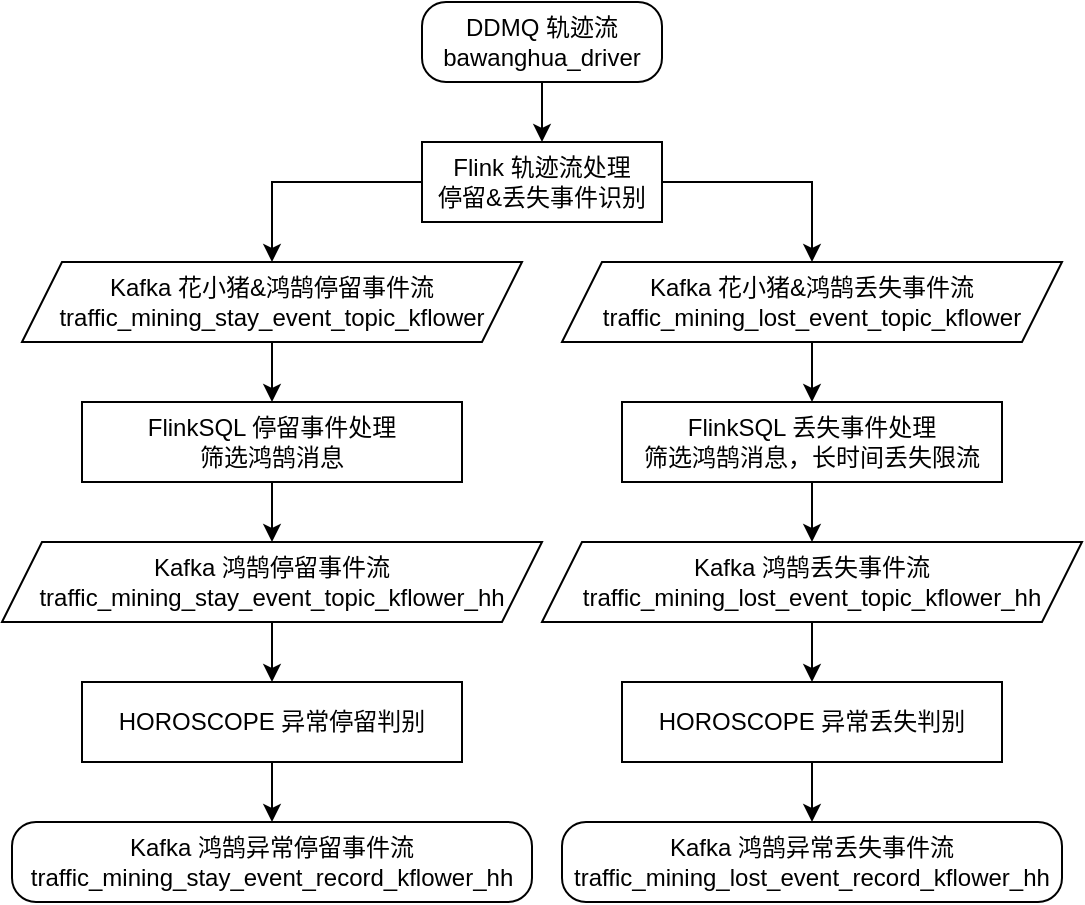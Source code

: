 <mxfile version="20.1.4" type="github">
  <diagram id="Q5jlETRpC0nfuTU64_fI" name="Page-1">
    <mxGraphModel dx="946" dy="459" grid="1" gridSize="10" guides="1" tooltips="1" connect="1" arrows="1" fold="1" page="1" pageScale="1" pageWidth="827" pageHeight="1169" math="0" shadow="0">
      <root>
        <mxCell id="0" />
        <mxCell id="1" parent="0" />
        <mxCell id="jBFLoUk7NR8VaI19FAnz-3" style="edgeStyle=orthogonalEdgeStyle;rounded=0;orthogonalLoop=1;jettySize=auto;html=1;entryX=0.5;entryY=0;entryDx=0;entryDy=0;" parent="1" source="jBFLoUk7NR8VaI19FAnz-1" target="jBFLoUk7NR8VaI19FAnz-4" edge="1">
          <mxGeometry relative="1" as="geometry">
            <mxPoint x="380" y="130" as="targetPoint" />
          </mxGeometry>
        </mxCell>
        <mxCell id="jBFLoUk7NR8VaI19FAnz-1" value="DDMQ 轨迹流&lt;br&gt;bawanghua_driver" style="rounded=1;whiteSpace=wrap;html=1;arcSize=30;" parent="1" vertex="1">
          <mxGeometry x="320" y="40" width="120" height="40" as="geometry" />
        </mxCell>
        <mxCell id="jBFLoUk7NR8VaI19FAnz-11" style="edgeStyle=orthogonalEdgeStyle;rounded=0;orthogonalLoop=1;jettySize=auto;html=1;exitX=1;exitY=0.5;exitDx=0;exitDy=0;entryX=0.5;entryY=0;entryDx=0;entryDy=0;" parent="1" source="jBFLoUk7NR8VaI19FAnz-4" target="jBFLoUk7NR8VaI19FAnz-9" edge="1">
          <mxGeometry relative="1" as="geometry" />
        </mxCell>
        <mxCell id="jBFLoUk7NR8VaI19FAnz-12" style="edgeStyle=orthogonalEdgeStyle;rounded=0;orthogonalLoop=1;jettySize=auto;html=1;exitX=0;exitY=0.5;exitDx=0;exitDy=0;entryX=0.5;entryY=0;entryDx=0;entryDy=0;" parent="1" source="jBFLoUk7NR8VaI19FAnz-4" target="jBFLoUk7NR8VaI19FAnz-8" edge="1">
          <mxGeometry relative="1" as="geometry" />
        </mxCell>
        <mxCell id="jBFLoUk7NR8VaI19FAnz-4" value="Flink 轨迹流处理&lt;br&gt;停留&amp;amp;丢失事件识别" style="rounded=0;whiteSpace=wrap;html=1;" parent="1" vertex="1">
          <mxGeometry x="320" y="110" width="120" height="40" as="geometry" />
        </mxCell>
        <mxCell id="jBFLoUk7NR8VaI19FAnz-17" style="edgeStyle=orthogonalEdgeStyle;rounded=0;orthogonalLoop=1;jettySize=auto;html=1;entryX=0.5;entryY=0;entryDx=0;entryDy=0;" parent="1" source="jBFLoUk7NR8VaI19FAnz-8" target="jBFLoUk7NR8VaI19FAnz-13" edge="1">
          <mxGeometry relative="1" as="geometry" />
        </mxCell>
        <mxCell id="jBFLoUk7NR8VaI19FAnz-8" value="Kafka 花小猪&amp;amp;鸿鹄停留事件流&lt;br&gt;traffic_mining_stay_event_topic_kflower" style="shape=parallelogram;perimeter=parallelogramPerimeter;whiteSpace=wrap;html=1;fixedSize=1;" parent="1" vertex="1">
          <mxGeometry x="120" y="170" width="250" height="40" as="geometry" />
        </mxCell>
        <mxCell id="jBFLoUk7NR8VaI19FAnz-16" style="edgeStyle=orthogonalEdgeStyle;rounded=0;orthogonalLoop=1;jettySize=auto;html=1;entryX=0.5;entryY=0;entryDx=0;entryDy=0;" parent="1" source="jBFLoUk7NR8VaI19FAnz-9" target="jBFLoUk7NR8VaI19FAnz-14" edge="1">
          <mxGeometry relative="1" as="geometry" />
        </mxCell>
        <mxCell id="jBFLoUk7NR8VaI19FAnz-9" value="Kafka 花小猪&amp;amp;鸿鹄丢失事件流&lt;br&gt;traffic_mining_lost_event_topic_kflower" style="shape=parallelogram;perimeter=parallelogramPerimeter;whiteSpace=wrap;html=1;fixedSize=1;" parent="1" vertex="1">
          <mxGeometry x="390" y="170" width="250" height="40" as="geometry" />
        </mxCell>
        <mxCell id="jBFLoUk7NR8VaI19FAnz-29" style="edgeStyle=orthogonalEdgeStyle;rounded=0;orthogonalLoop=1;jettySize=auto;html=1;entryX=0.5;entryY=0;entryDx=0;entryDy=0;" parent="1" source="jBFLoUk7NR8VaI19FAnz-13" target="jBFLoUk7NR8VaI19FAnz-26" edge="1">
          <mxGeometry relative="1" as="geometry" />
        </mxCell>
        <mxCell id="jBFLoUk7NR8VaI19FAnz-13" value="FlinkSQL 停留事件处理&lt;br&gt;筛选鸿鹄消息" style="rounded=0;whiteSpace=wrap;html=1;" parent="1" vertex="1">
          <mxGeometry x="150" y="240" width="190" height="40" as="geometry" />
        </mxCell>
        <mxCell id="jBFLoUk7NR8VaI19FAnz-28" style="edgeStyle=orthogonalEdgeStyle;rounded=0;orthogonalLoop=1;jettySize=auto;html=1;entryX=0.5;entryY=0;entryDx=0;entryDy=0;" parent="1" source="jBFLoUk7NR8VaI19FAnz-14" target="jBFLoUk7NR8VaI19FAnz-27" edge="1">
          <mxGeometry relative="1" as="geometry" />
        </mxCell>
        <mxCell id="jBFLoUk7NR8VaI19FAnz-14" value="FlinkSQL 丢失事件处理&lt;br&gt;筛选鸿鹄消息，长时间丢失限流" style="rounded=0;whiteSpace=wrap;html=1;" parent="1" vertex="1">
          <mxGeometry x="420" y="240" width="190" height="40" as="geometry" />
        </mxCell>
        <mxCell id="jBFLoUk7NR8VaI19FAnz-25" style="edgeStyle=orthogonalEdgeStyle;rounded=0;orthogonalLoop=1;jettySize=auto;html=1;entryX=0.5;entryY=0;entryDx=0;entryDy=0;" parent="1" source="jBFLoUk7NR8VaI19FAnz-18" target="jBFLoUk7NR8VaI19FAnz-22" edge="1">
          <mxGeometry relative="1" as="geometry" />
        </mxCell>
        <mxCell id="jBFLoUk7NR8VaI19FAnz-18" value="HOROSCOPE 异常停留判别" style="rounded=0;whiteSpace=wrap;html=1;" parent="1" vertex="1">
          <mxGeometry x="150" y="380" width="190" height="40" as="geometry" />
        </mxCell>
        <mxCell id="jBFLoUk7NR8VaI19FAnz-24" style="edgeStyle=orthogonalEdgeStyle;rounded=0;orthogonalLoop=1;jettySize=auto;html=1;" parent="1" source="jBFLoUk7NR8VaI19FAnz-19" target="jBFLoUk7NR8VaI19FAnz-23" edge="1">
          <mxGeometry relative="1" as="geometry" />
        </mxCell>
        <mxCell id="jBFLoUk7NR8VaI19FAnz-19" value="HOROSCOPE 异常丢失判别" style="rounded=0;whiteSpace=wrap;html=1;" parent="1" vertex="1">
          <mxGeometry x="420" y="380" width="190" height="40" as="geometry" />
        </mxCell>
        <mxCell id="jBFLoUk7NR8VaI19FAnz-22" value="Kafka 鸿鹄异常停留事件流&lt;br&gt;traffic_mining_stay_event_record_kflower_hh" style="rounded=1;whiteSpace=wrap;html=1;arcSize=30;" parent="1" vertex="1">
          <mxGeometry x="115" y="450" width="260" height="40" as="geometry" />
        </mxCell>
        <mxCell id="jBFLoUk7NR8VaI19FAnz-23" value="Kafka 鸿鹄异常丢失事件流&lt;br&gt;traffic_mining_lost_event_record_kflower_hh" style="rounded=1;whiteSpace=wrap;html=1;arcSize=30;" parent="1" vertex="1">
          <mxGeometry x="390" y="450" width="250" height="40" as="geometry" />
        </mxCell>
        <mxCell id="jBFLoUk7NR8VaI19FAnz-31" style="edgeStyle=orthogonalEdgeStyle;rounded=0;orthogonalLoop=1;jettySize=auto;html=1;entryX=0.5;entryY=0;entryDx=0;entryDy=0;" parent="1" source="jBFLoUk7NR8VaI19FAnz-26" target="jBFLoUk7NR8VaI19FAnz-18" edge="1">
          <mxGeometry relative="1" as="geometry" />
        </mxCell>
        <mxCell id="jBFLoUk7NR8VaI19FAnz-26" value="Kafka 鸿鹄停留事件流&lt;br&gt;traffic_mining_stay_event_topic_kflower_hh" style="shape=parallelogram;perimeter=parallelogramPerimeter;whiteSpace=wrap;html=1;fixedSize=1;" parent="1" vertex="1">
          <mxGeometry x="110" y="310" width="270" height="40" as="geometry" />
        </mxCell>
        <mxCell id="jBFLoUk7NR8VaI19FAnz-30" style="edgeStyle=orthogonalEdgeStyle;rounded=0;orthogonalLoop=1;jettySize=auto;html=1;entryX=0.5;entryY=0;entryDx=0;entryDy=0;" parent="1" source="jBFLoUk7NR8VaI19FAnz-27" target="jBFLoUk7NR8VaI19FAnz-19" edge="1">
          <mxGeometry relative="1" as="geometry" />
        </mxCell>
        <mxCell id="jBFLoUk7NR8VaI19FAnz-27" value="Kafka 鸿鹄丢失事件流&lt;br&gt;traffic_mining_lost_event_topic_kflower_hh" style="shape=parallelogram;perimeter=parallelogramPerimeter;whiteSpace=wrap;html=1;fixedSize=1;" parent="1" vertex="1">
          <mxGeometry x="380" y="310" width="270" height="40" as="geometry" />
        </mxCell>
      </root>
    </mxGraphModel>
  </diagram>
</mxfile>
